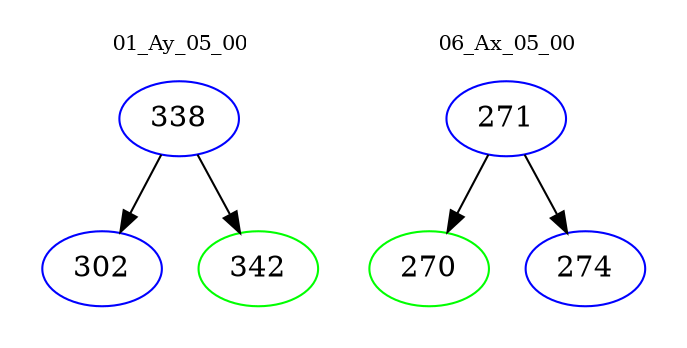 digraph{
subgraph cluster_0 {
color = white
label = "01_Ay_05_00";
fontsize=10;
T0_338 [label="338", color="blue"]
T0_338 -> T0_302 [color="black"]
T0_302 [label="302", color="blue"]
T0_338 -> T0_342 [color="black"]
T0_342 [label="342", color="green"]
}
subgraph cluster_1 {
color = white
label = "06_Ax_05_00";
fontsize=10;
T1_271 [label="271", color="blue"]
T1_271 -> T1_270 [color="black"]
T1_270 [label="270", color="green"]
T1_271 -> T1_274 [color="black"]
T1_274 [label="274", color="blue"]
}
}
